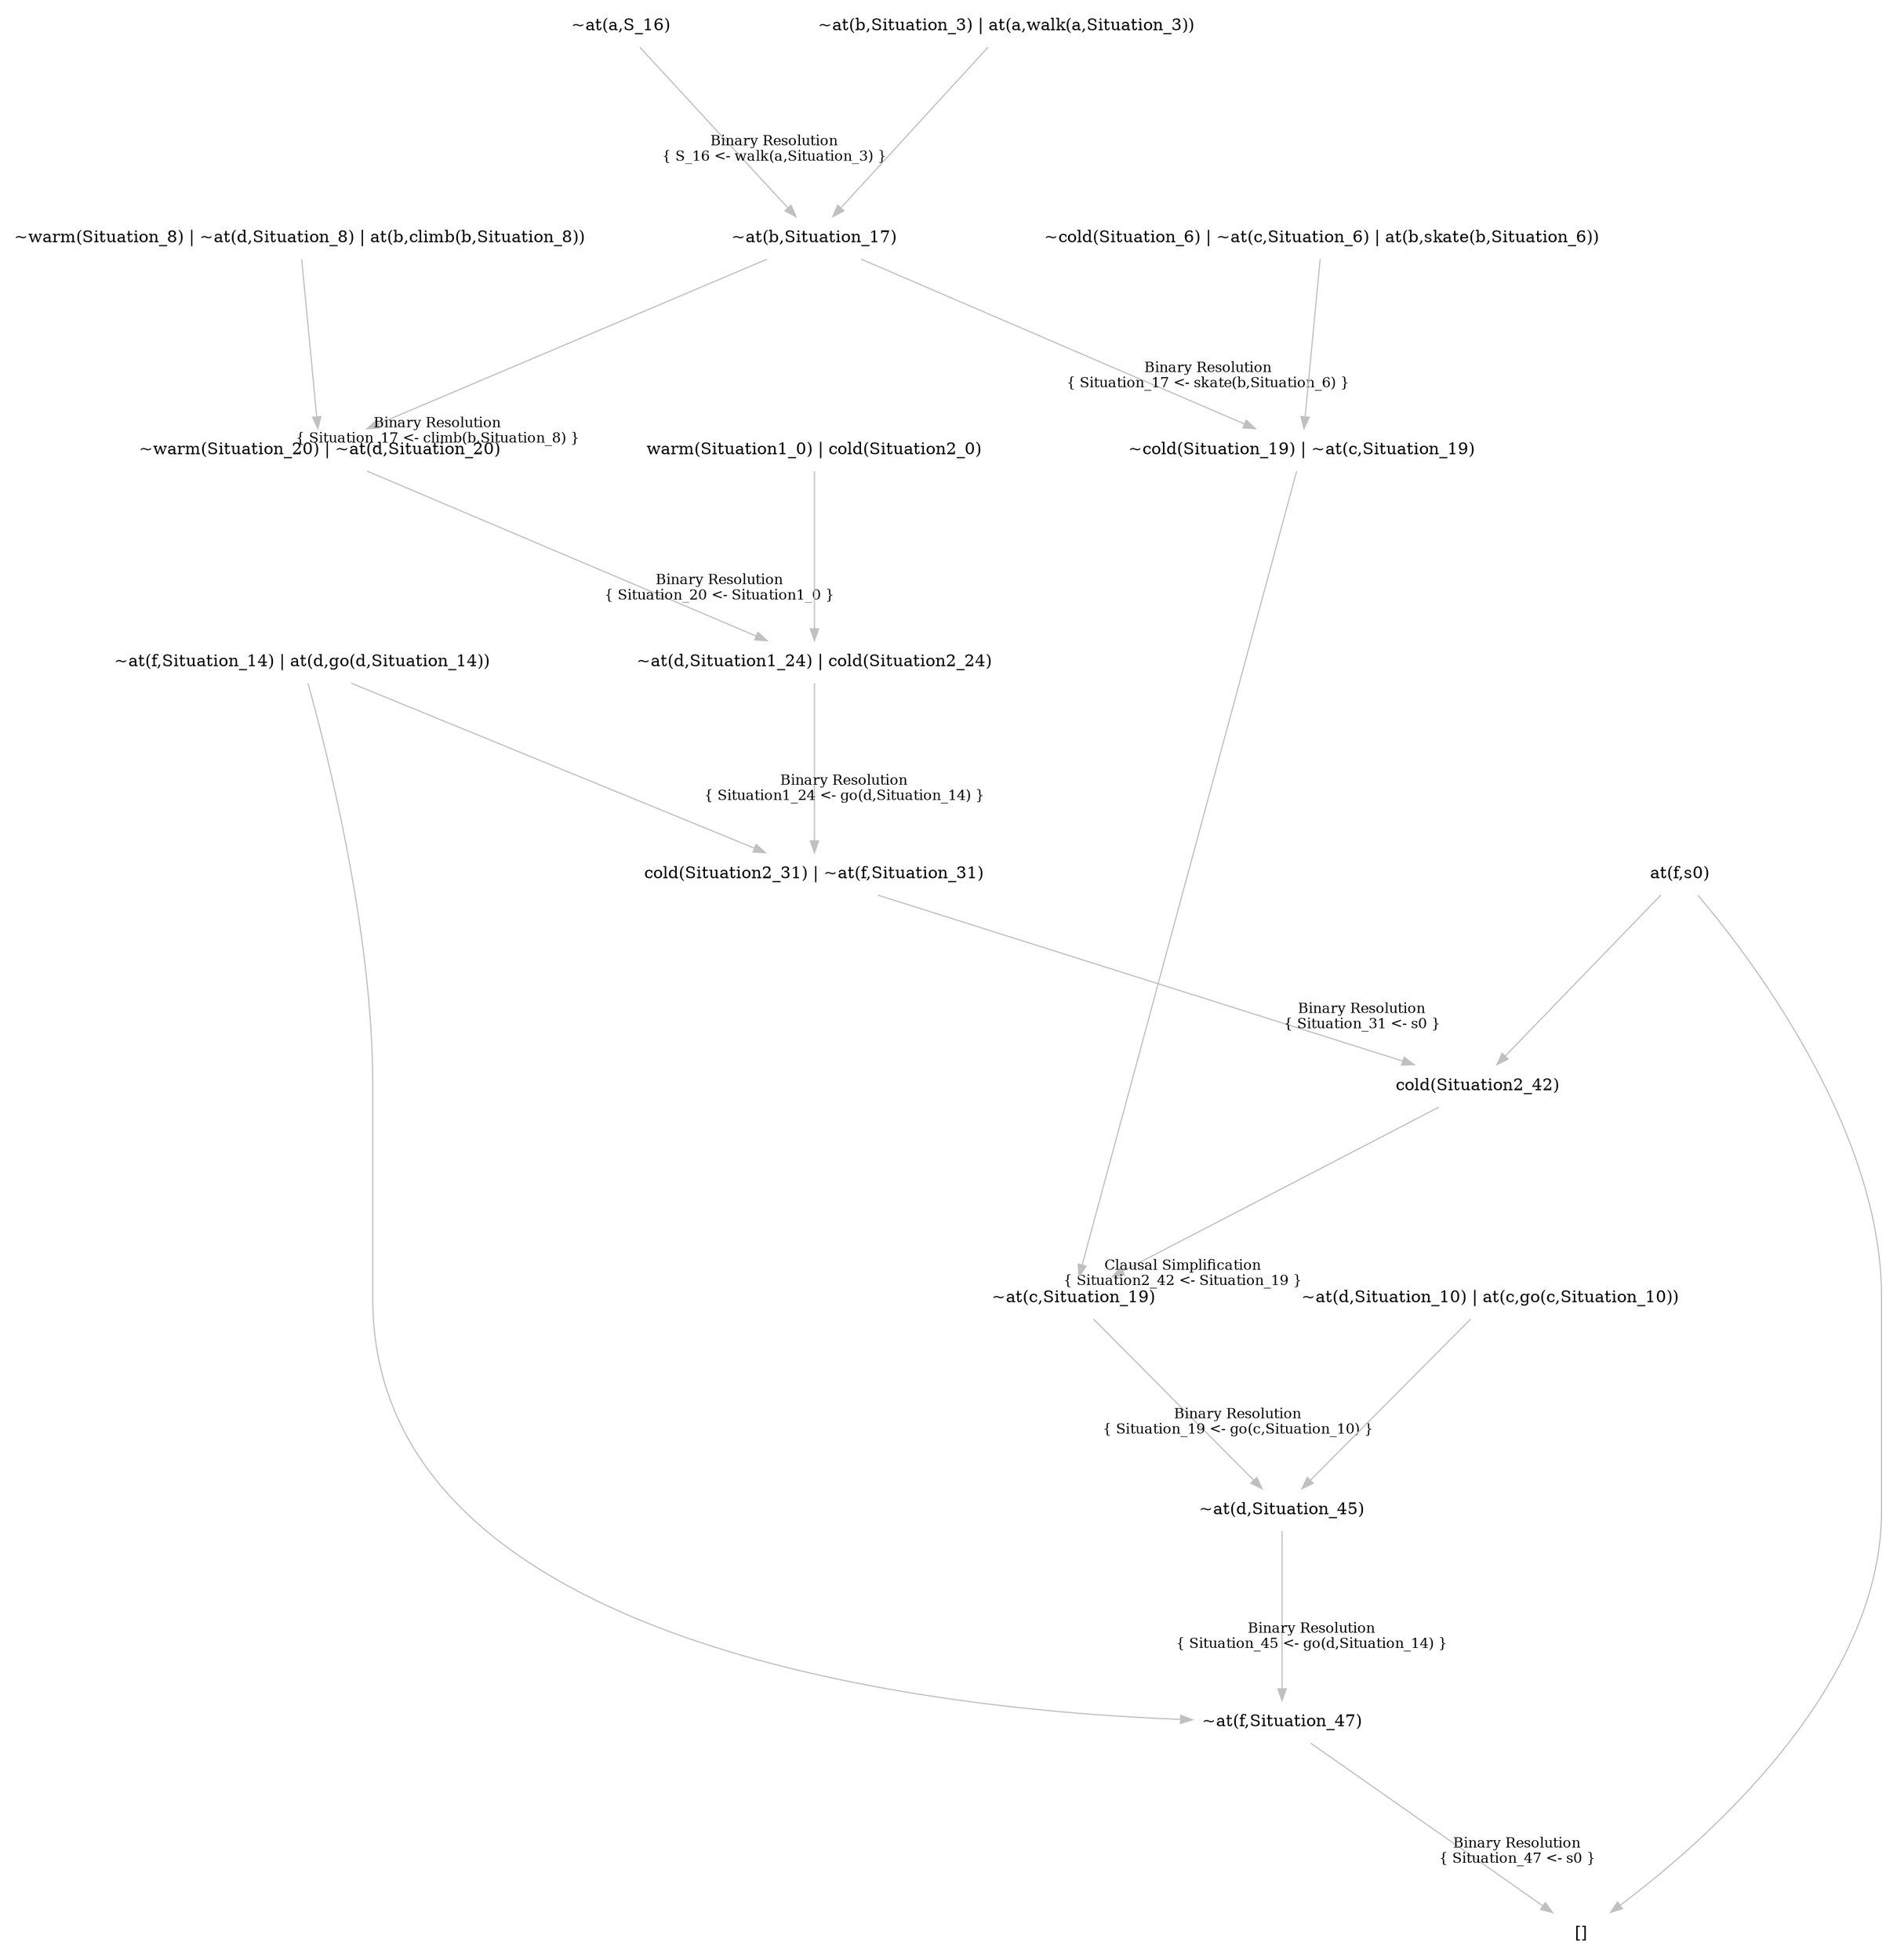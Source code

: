 digraph {
	nodesep="1.5"; ranksep=2;
	node [shape=plaintext];
	edge [color=gray];
	"~at(f,Situation_47)" -> "[]" [labelfontcolor=black,labelfontsize="12",headlabel="Binary Resolution\n{ Situation_47 <- s0 }",labeldistance="6"];
	"~at(d,Situation_45)" -> "~at(f,Situation_47)" [labelfontcolor=black,labelfontsize="12",headlabel="Binary Resolution\n{ Situation_45 <- go(d,Situation_14) }",labeldistance="6"];
	"~at(c,Situation_19)" -> "~at(d,Situation_45)" [labelfontcolor=black,labelfontsize="12",headlabel="Binary Resolution\n{ Situation_19 <- go(c,Situation_10) }",labeldistance="6"];
	"cold(Situation2_42)" -> "~at(c,Situation_19)" [labelfontcolor=black,labelfontsize="12",headlabel="Clausal Simplification\n{ Situation2_42 <- Situation_19 }",labeldistance="6"];
	"cold(Situation2_31) | ~at(f,Situation_31)" -> "cold(Situation2_42)" [labelfontcolor=black,labelfontsize="12",headlabel="Binary Resolution\n{ Situation_31 <- s0 }",labeldistance="6"];
	"~at(d,Situation1_24) | cold(Situation2_24)" -> "cold(Situation2_31) | ~at(f,Situation_31)" [labelfontcolor=black,labelfontsize="12",headlabel="Binary Resolution\n{ Situation1_24 <- go(d,Situation_14) }",labeldistance="6"];
	"~warm(Situation_20) | ~at(d,Situation_20)" -> "~at(d,Situation1_24) | cold(Situation2_24)" [labelfontcolor=black,labelfontsize="12",headlabel="Binary Resolution\n{ Situation_20 <- Situation1_0 }",labeldistance="6"];
	"~at(b,Situation_17)" -> "~warm(Situation_20) | ~at(d,Situation_20)" [labelfontcolor=black,labelfontsize="12",headlabel="Binary Resolution\n{ Situation_17 <- climb(b,Situation_8) }",labeldistance="6"];
	"~at(a,S_16)" -> "~at(b,Situation_17)" [labelfontcolor=black,labelfontsize="12",headlabel="Binary Resolution\n{ S_16 <- walk(a,Situation_3) }",labeldistance="6"];
	"~at(b,Situation_3) | at(a,walk(a,Situation_3))" -> "~at(b,Situation_17)" ;
	"~warm(Situation_8) | ~at(d,Situation_8) | at(b,climb(b,Situation_8))" -> "~warm(Situation_20) | ~at(d,Situation_20)" ;
	"warm(Situation1_0) | cold(Situation2_0)" -> "~at(d,Situation1_24) | cold(Situation2_24)" ;
	"~at(f,Situation_14) | at(d,go(d,Situation_14))" -> "cold(Situation2_31) | ~at(f,Situation_31)" ;
	"at(f,s0)" -> "cold(Situation2_42)" ;
	"~cold(Situation_19) | ~at(c,Situation_19)" -> "~at(c,Situation_19)" ;
	"~at(b,Situation_17)" -> "~cold(Situation_19) | ~at(c,Situation_19)" [labelfontcolor=black,labelfontsize="12",headlabel="Binary Resolution\n{ Situation_17 <- skate(b,Situation_6) }",labeldistance="6"];
	"~cold(Situation_6) | ~at(c,Situation_6) | at(b,skate(b,Situation_6))" -> "~cold(Situation_19) | ~at(c,Situation_19)" ;
	"~at(d,Situation_10) | at(c,go(c,Situation_10))" -> "~at(d,Situation_45)" ;
	"~at(f,Situation_14) | at(d,go(d,Situation_14))" -> "~at(f,Situation_47)" ;
	"at(f,s0)" -> "[]" ;
}

